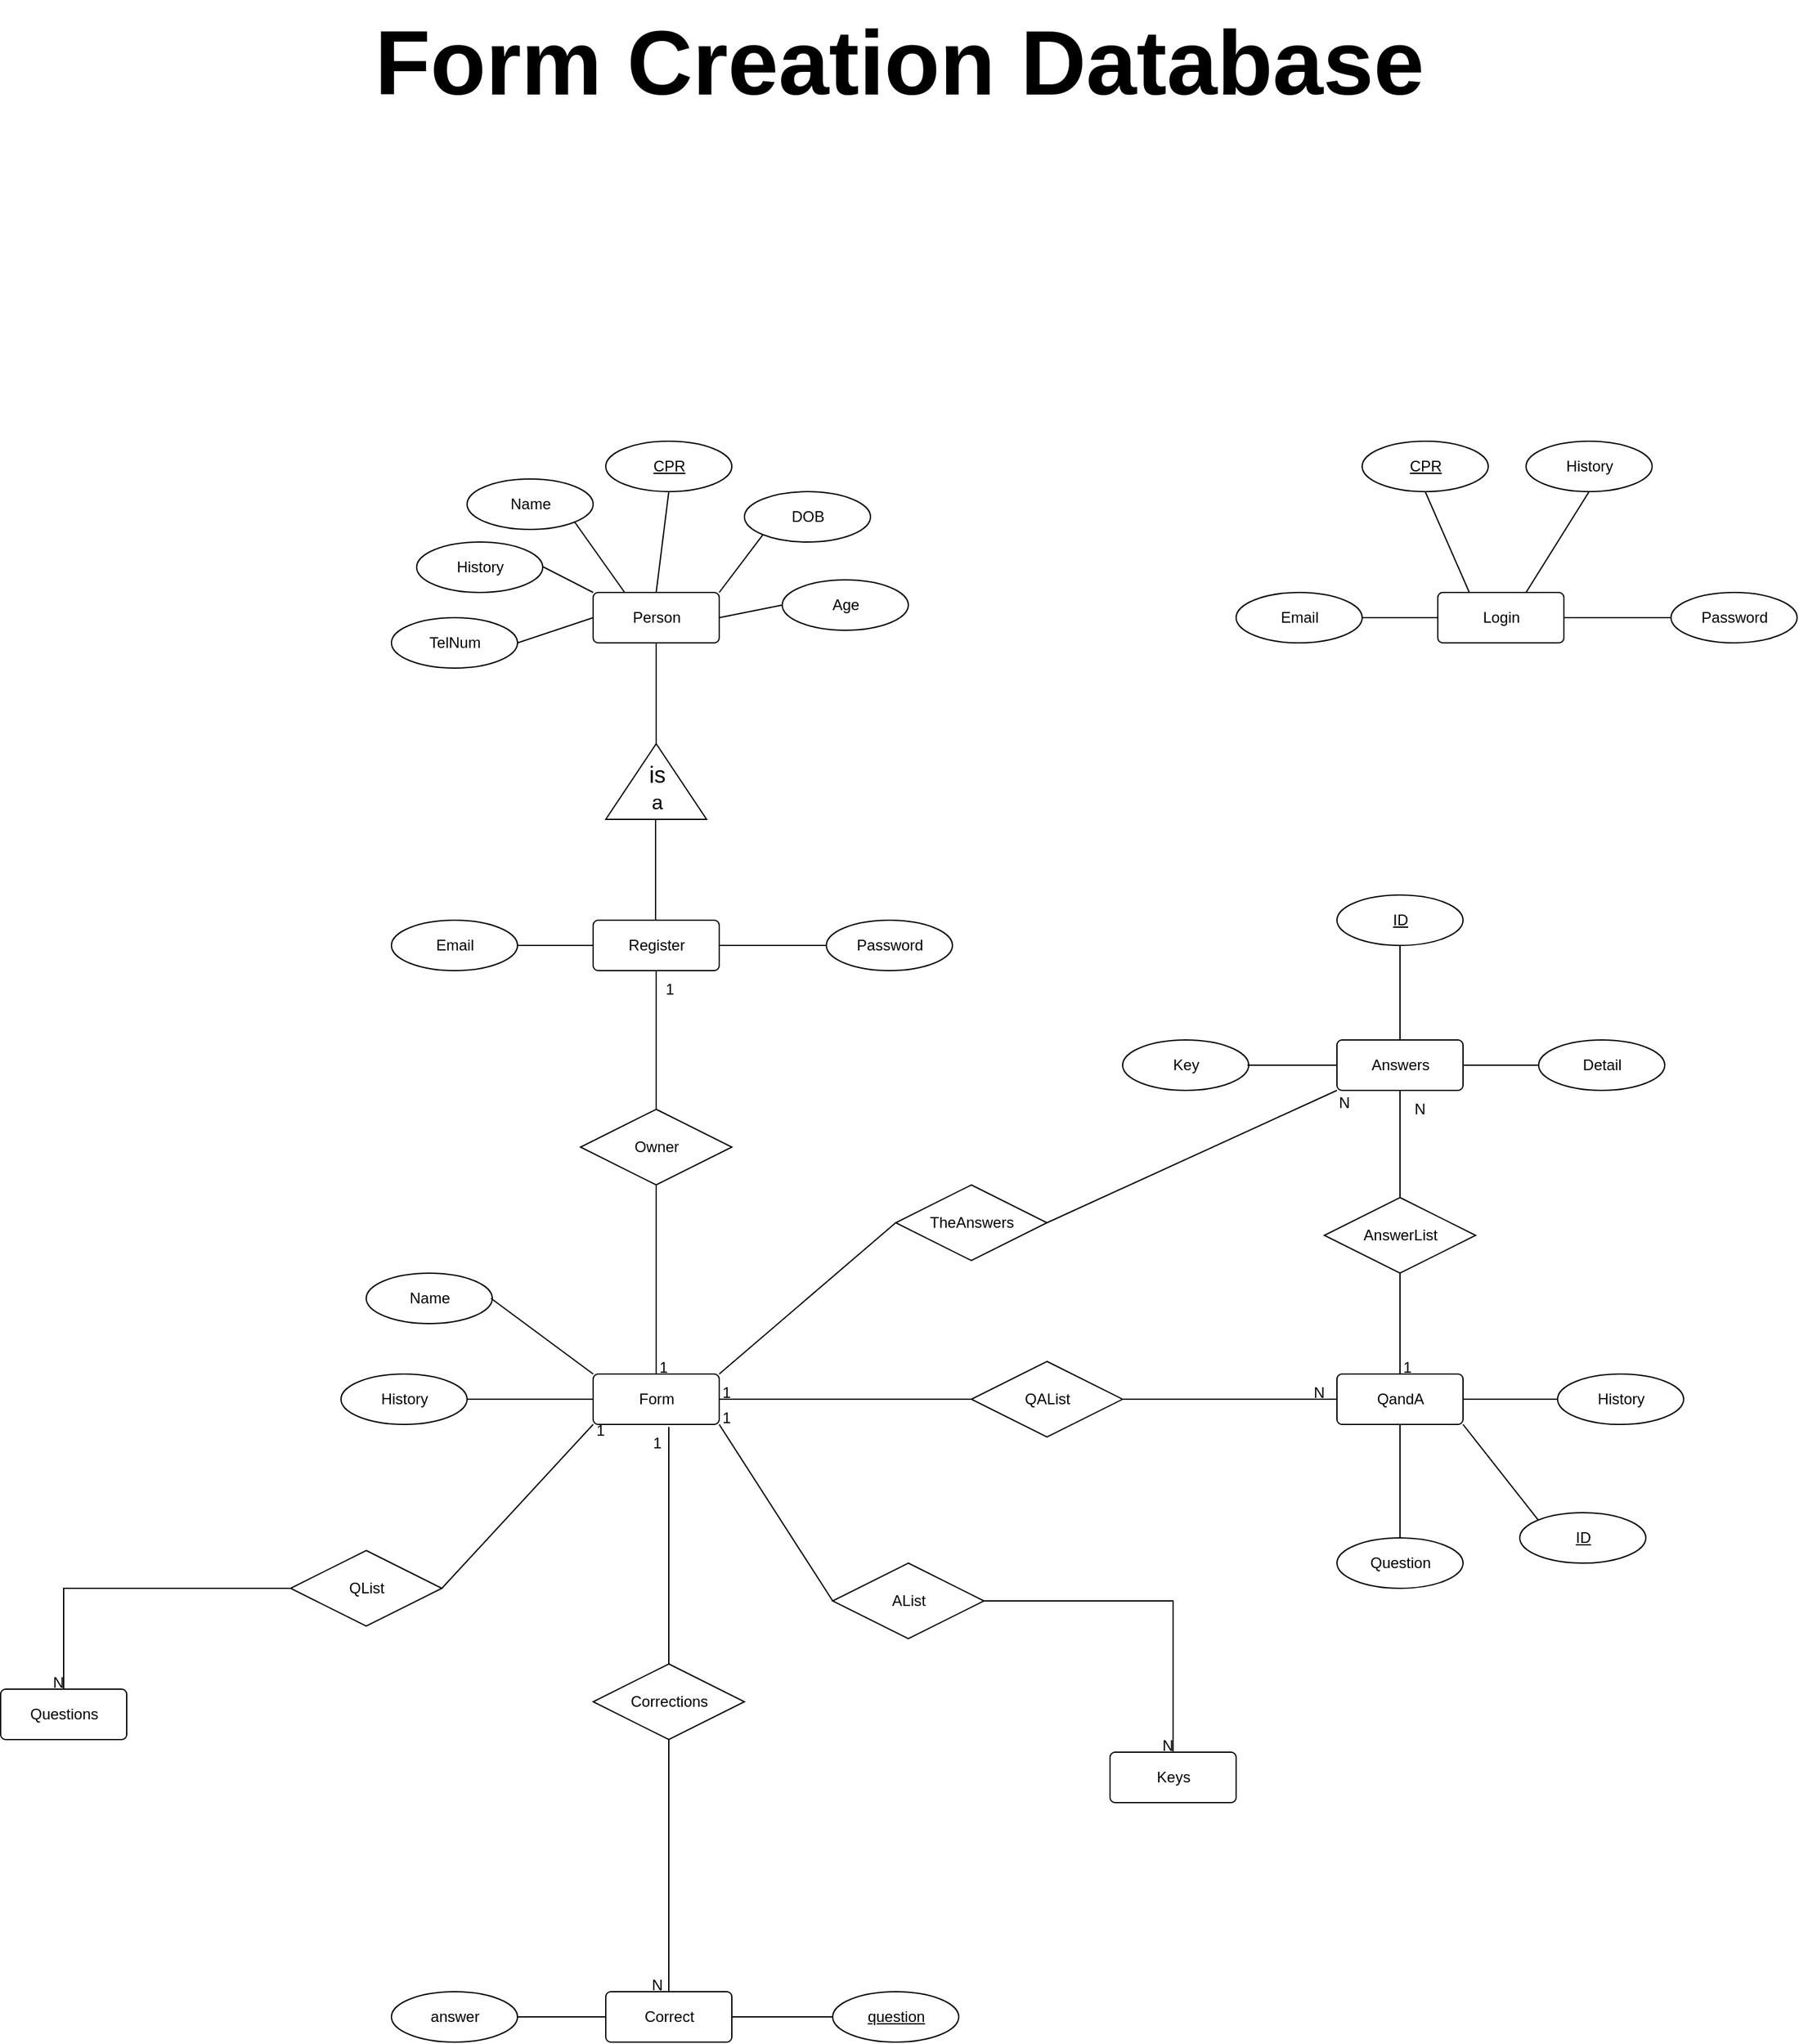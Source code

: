 <mxfile version="25.0.1">
  <diagram name="Page-1" id="txDZSW4YmTm9a8Lu6rOX">
    <mxGraphModel dx="2444" dy="735" grid="1" gridSize="10" guides="1" tooltips="1" connect="1" arrows="1" fold="1" page="1" pageScale="1" pageWidth="850" pageHeight="1100" math="0" shadow="0">
      <root>
        <mxCell id="0" />
        <mxCell id="1" parent="0" />
        <mxCell id="4LPt7A7u2BAdctlP4rSh-1" value="Person" style="rounded=1;arcSize=10;whiteSpace=wrap;html=1;align=center;" vertex="1" parent="1">
          <mxGeometry x="217.5" y="510" width="100" height="40" as="geometry" />
        </mxCell>
        <mxCell id="4LPt7A7u2BAdctlP4rSh-3" value="Name" style="ellipse;whiteSpace=wrap;html=1;align=center;" vertex="1" parent="1">
          <mxGeometry x="117.5" y="420" width="100" height="40" as="geometry" />
        </mxCell>
        <mxCell id="4LPt7A7u2BAdctlP4rSh-5" value="CPR" style="ellipse;whiteSpace=wrap;html=1;align=center;fontStyle=4;" vertex="1" parent="1">
          <mxGeometry x="227.5" y="390" width="100" height="40" as="geometry" />
        </mxCell>
        <mxCell id="4LPt7A7u2BAdctlP4rSh-6" value="History" style="ellipse;whiteSpace=wrap;html=1;align=center;" vertex="1" parent="1">
          <mxGeometry x="77.5" y="470" width="100" height="40" as="geometry" />
        </mxCell>
        <mxCell id="4LPt7A7u2BAdctlP4rSh-7" value="TelNum" style="ellipse;whiteSpace=wrap;html=1;align=center;" vertex="1" parent="1">
          <mxGeometry x="57.5" y="530" width="100" height="40" as="geometry" />
        </mxCell>
        <mxCell id="4LPt7A7u2BAdctlP4rSh-8" value="Age" style="ellipse;whiteSpace=wrap;html=1;align=center;" vertex="1" parent="1">
          <mxGeometry x="367.5" y="500" width="100" height="40" as="geometry" />
        </mxCell>
        <mxCell id="4LPt7A7u2BAdctlP4rSh-9" value="DOB" style="ellipse;whiteSpace=wrap;html=1;align=center;" vertex="1" parent="1">
          <mxGeometry x="337.5" y="430" width="100" height="40" as="geometry" />
        </mxCell>
        <mxCell id="4LPt7A7u2BAdctlP4rSh-13" value="" style="endArrow=none;html=1;rounded=0;entryX=0;entryY=0;entryDx=0;entryDy=0;" edge="1" parent="1" target="4LPt7A7u2BAdctlP4rSh-1">
          <mxGeometry relative="1" as="geometry">
            <mxPoint x="177.5" y="489.5" as="sourcePoint" />
            <mxPoint x="337.5" y="489.5" as="targetPoint" />
          </mxGeometry>
        </mxCell>
        <mxCell id="4LPt7A7u2BAdctlP4rSh-14" value="" style="endArrow=none;html=1;rounded=0;entryX=0;entryY=0.5;entryDx=0;entryDy=0;exitX=1;exitY=0.5;exitDx=0;exitDy=0;" edge="1" parent="1" source="4LPt7A7u2BAdctlP4rSh-7" target="4LPt7A7u2BAdctlP4rSh-1">
          <mxGeometry relative="1" as="geometry">
            <mxPoint x="187.5" y="499.5" as="sourcePoint" />
            <mxPoint x="227.5" y="520" as="targetPoint" />
          </mxGeometry>
        </mxCell>
        <mxCell id="4LPt7A7u2BAdctlP4rSh-15" value="" style="endArrow=none;html=1;rounded=0;entryX=0.25;entryY=0;entryDx=0;entryDy=0;exitX=1;exitY=1;exitDx=0;exitDy=0;" edge="1" parent="1" source="4LPt7A7u2BAdctlP4rSh-3" target="4LPt7A7u2BAdctlP4rSh-1">
          <mxGeometry relative="1" as="geometry">
            <mxPoint x="197.5" y="509.5" as="sourcePoint" />
            <mxPoint x="237.5" y="530" as="targetPoint" />
          </mxGeometry>
        </mxCell>
        <mxCell id="4LPt7A7u2BAdctlP4rSh-16" value="" style="endArrow=none;html=1;rounded=0;entryX=0.5;entryY=0;entryDx=0;entryDy=0;exitX=0.5;exitY=1;exitDx=0;exitDy=0;" edge="1" parent="1" source="4LPt7A7u2BAdctlP4rSh-5" target="4LPt7A7u2BAdctlP4rSh-1">
          <mxGeometry relative="1" as="geometry">
            <mxPoint x="207.5" y="519.5" as="sourcePoint" />
            <mxPoint x="247.5" y="540" as="targetPoint" />
          </mxGeometry>
        </mxCell>
        <mxCell id="4LPt7A7u2BAdctlP4rSh-17" value="" style="endArrow=none;html=1;rounded=0;entryX=1;entryY=0;entryDx=0;entryDy=0;exitX=0;exitY=1;exitDx=0;exitDy=0;" edge="1" parent="1" source="4LPt7A7u2BAdctlP4rSh-9" target="4LPt7A7u2BAdctlP4rSh-1">
          <mxGeometry relative="1" as="geometry">
            <mxPoint x="217.5" y="529.5" as="sourcePoint" />
            <mxPoint x="257.5" y="550" as="targetPoint" />
          </mxGeometry>
        </mxCell>
        <mxCell id="4LPt7A7u2BAdctlP4rSh-18" value="" style="endArrow=none;html=1;rounded=0;entryX=1;entryY=0.5;entryDx=0;entryDy=0;exitX=0;exitY=0.5;exitDx=0;exitDy=0;" edge="1" parent="1" source="4LPt7A7u2BAdctlP4rSh-8" target="4LPt7A7u2BAdctlP4rSh-1">
          <mxGeometry relative="1" as="geometry">
            <mxPoint x="227.5" y="539.5" as="sourcePoint" />
            <mxPoint x="267.5" y="560" as="targetPoint" />
          </mxGeometry>
        </mxCell>
        <mxCell id="4LPt7A7u2BAdctlP4rSh-19" value="" style="triangle;whiteSpace=wrap;html=1;rotation=-90;" vertex="1" parent="1">
          <mxGeometry x="237.5" y="620" width="60" height="80" as="geometry" />
        </mxCell>
        <mxCell id="4LPt7A7u2BAdctlP4rSh-20" value="&lt;font style=&quot;font-size: 18px;&quot;&gt;is&lt;/font&gt;&lt;div&gt;&lt;font size=&quot;3&quot;&gt;a&lt;/font&gt;&lt;/div&gt;" style="text;html=1;align=center;verticalAlign=middle;resizable=0;points=[];autosize=1;strokeColor=none;fillColor=none;" vertex="1" parent="1">
          <mxGeometry x="247.5" y="640" width="40" height="50" as="geometry" />
        </mxCell>
        <mxCell id="4LPt7A7u2BAdctlP4rSh-21" value="" style="endArrow=none;html=1;rounded=0;entryX=0.5;entryY=1;entryDx=0;entryDy=0;" edge="1" parent="1" target="4LPt7A7u2BAdctlP4rSh-1">
          <mxGeometry width="50" height="50" relative="1" as="geometry">
            <mxPoint x="267.5" y="630" as="sourcePoint" />
            <mxPoint x="317.5" y="580" as="targetPoint" />
          </mxGeometry>
        </mxCell>
        <mxCell id="4LPt7A7u2BAdctlP4rSh-22" value="" style="endArrow=none;html=1;rounded=0;entryX=0.5;entryY=1;entryDx=0;entryDy=0;" edge="1" parent="1">
          <mxGeometry width="50" height="50" relative="1" as="geometry">
            <mxPoint x="267" y="770" as="sourcePoint" />
            <mxPoint x="267" y="690" as="targetPoint" />
          </mxGeometry>
        </mxCell>
        <mxCell id="4LPt7A7u2BAdctlP4rSh-23" value="Register" style="rounded=1;arcSize=10;whiteSpace=wrap;html=1;align=center;" vertex="1" parent="1">
          <mxGeometry x="217.5" y="770" width="100" height="40" as="geometry" />
        </mxCell>
        <mxCell id="4LPt7A7u2BAdctlP4rSh-24" value="Password" style="ellipse;whiteSpace=wrap;html=1;align=center;" vertex="1" parent="1">
          <mxGeometry x="402.5" y="770" width="100" height="40" as="geometry" />
        </mxCell>
        <mxCell id="4LPt7A7u2BAdctlP4rSh-25" value="Email" style="ellipse;whiteSpace=wrap;html=1;align=center;" vertex="1" parent="1">
          <mxGeometry x="57.5" y="770" width="100" height="40" as="geometry" />
        </mxCell>
        <mxCell id="4LPt7A7u2BAdctlP4rSh-26" value="" style="endArrow=none;html=1;rounded=0;" edge="1" parent="1" target="4LPt7A7u2BAdctlP4rSh-24">
          <mxGeometry width="50" height="50" relative="1" as="geometry">
            <mxPoint x="317.5" y="790" as="sourcePoint" />
            <mxPoint x="367.5" y="740" as="targetPoint" />
          </mxGeometry>
        </mxCell>
        <mxCell id="4LPt7A7u2BAdctlP4rSh-27" value="" style="endArrow=none;html=1;rounded=0;entryX=0;entryY=0.5;entryDx=0;entryDy=0;" edge="1" parent="1" target="4LPt7A7u2BAdctlP4rSh-23">
          <mxGeometry width="50" height="50" relative="1" as="geometry">
            <mxPoint x="157.5" y="790" as="sourcePoint" />
            <mxPoint x="207.5" y="740" as="targetPoint" />
          </mxGeometry>
        </mxCell>
        <mxCell id="4LPt7A7u2BAdctlP4rSh-28" value="Login" style="rounded=1;arcSize=10;whiteSpace=wrap;html=1;align=center;" vertex="1" parent="1">
          <mxGeometry x="887.5" y="510" width="100" height="40" as="geometry" />
        </mxCell>
        <mxCell id="4LPt7A7u2BAdctlP4rSh-29" value="Password" style="ellipse;whiteSpace=wrap;html=1;align=center;" vertex="1" parent="1">
          <mxGeometry x="1072.5" y="510" width="100" height="40" as="geometry" />
        </mxCell>
        <mxCell id="4LPt7A7u2BAdctlP4rSh-30" value="Email" style="ellipse;whiteSpace=wrap;html=1;align=center;" vertex="1" parent="1">
          <mxGeometry x="727.5" y="510" width="100" height="40" as="geometry" />
        </mxCell>
        <mxCell id="4LPt7A7u2BAdctlP4rSh-31" value="" style="endArrow=none;html=1;rounded=0;" edge="1" parent="1" target="4LPt7A7u2BAdctlP4rSh-29">
          <mxGeometry width="50" height="50" relative="1" as="geometry">
            <mxPoint x="987.5" y="530" as="sourcePoint" />
            <mxPoint x="1037.5" y="480" as="targetPoint" />
          </mxGeometry>
        </mxCell>
        <mxCell id="4LPt7A7u2BAdctlP4rSh-32" value="" style="endArrow=none;html=1;rounded=0;entryX=0;entryY=0.5;entryDx=0;entryDy=0;" edge="1" parent="1" target="4LPt7A7u2BAdctlP4rSh-28">
          <mxGeometry width="50" height="50" relative="1" as="geometry">
            <mxPoint x="827.5" y="530" as="sourcePoint" />
            <mxPoint x="877.5" y="480" as="targetPoint" />
          </mxGeometry>
        </mxCell>
        <mxCell id="4LPt7A7u2BAdctlP4rSh-34" value="CPR" style="ellipse;whiteSpace=wrap;html=1;align=center;fontStyle=4;" vertex="1" parent="1">
          <mxGeometry x="827.5" y="390" width="100" height="40" as="geometry" />
        </mxCell>
        <mxCell id="4LPt7A7u2BAdctlP4rSh-35" value="" style="endArrow=none;html=1;rounded=0;entryX=0.5;entryY=1;entryDx=0;entryDy=0;exitX=0.25;exitY=0;exitDx=0;exitDy=0;" edge="1" parent="1" source="4LPt7A7u2BAdctlP4rSh-28" target="4LPt7A7u2BAdctlP4rSh-34">
          <mxGeometry width="50" height="50" relative="1" as="geometry">
            <mxPoint x="937.5" y="510" as="sourcePoint" />
            <mxPoint x="987.5" y="460" as="targetPoint" />
          </mxGeometry>
        </mxCell>
        <mxCell id="4LPt7A7u2BAdctlP4rSh-36" value="History" style="ellipse;whiteSpace=wrap;html=1;align=center;" vertex="1" parent="1">
          <mxGeometry x="957.5" y="390" width="100" height="40" as="geometry" />
        </mxCell>
        <mxCell id="4LPt7A7u2BAdctlP4rSh-37" value="" style="endArrow=none;html=1;rounded=0;entryX=0.5;entryY=1;entryDx=0;entryDy=0;" edge="1" parent="1" target="4LPt7A7u2BAdctlP4rSh-36">
          <mxGeometry width="50" height="50" relative="1" as="geometry">
            <mxPoint x="957.5" y="510" as="sourcePoint" />
            <mxPoint x="1007.5" y="460" as="targetPoint" />
          </mxGeometry>
        </mxCell>
        <mxCell id="4LPt7A7u2BAdctlP4rSh-38" value="Answers" style="rounded=1;arcSize=10;whiteSpace=wrap;html=1;align=center;" vertex="1" parent="1">
          <mxGeometry x="807.5" y="865" width="100" height="40" as="geometry" />
        </mxCell>
        <mxCell id="4LPt7A7u2BAdctlP4rSh-40" value="Detail" style="ellipse;whiteSpace=wrap;html=1;align=center;" vertex="1" parent="1">
          <mxGeometry x="967.5" y="865" width="100" height="40" as="geometry" />
        </mxCell>
        <mxCell id="4LPt7A7u2BAdctlP4rSh-41" value="Key" style="ellipse;whiteSpace=wrap;html=1;align=center;" vertex="1" parent="1">
          <mxGeometry x="637.5" y="865" width="100" height="40" as="geometry" />
        </mxCell>
        <mxCell id="4LPt7A7u2BAdctlP4rSh-42" value="ID" style="ellipse;whiteSpace=wrap;html=1;align=center;fontStyle=4;" vertex="1" parent="1">
          <mxGeometry x="807.5" y="750" width="100" height="40" as="geometry" />
        </mxCell>
        <mxCell id="4LPt7A7u2BAdctlP4rSh-43" value="" style="endArrow=none;html=1;rounded=0;entryX=0.5;entryY=1;entryDx=0;entryDy=0;exitX=0.5;exitY=0;exitDx=0;exitDy=0;" edge="1" parent="1" source="4LPt7A7u2BAdctlP4rSh-38" target="4LPt7A7u2BAdctlP4rSh-42">
          <mxGeometry width="50" height="50" relative="1" as="geometry">
            <mxPoint x="852.5" y="865" as="sourcePoint" />
            <mxPoint x="902.5" y="815" as="targetPoint" />
          </mxGeometry>
        </mxCell>
        <mxCell id="4LPt7A7u2BAdctlP4rSh-44" value="" style="endArrow=none;html=1;rounded=0;entryX=0;entryY=0.5;entryDx=0;entryDy=0;exitX=0.5;exitY=0;exitDx=0;exitDy=0;" edge="1" parent="1" target="4LPt7A7u2BAdctlP4rSh-38">
          <mxGeometry width="50" height="50" relative="1" as="geometry">
            <mxPoint x="736.5" y="885" as="sourcePoint" />
            <mxPoint x="736.5" y="810" as="targetPoint" />
          </mxGeometry>
        </mxCell>
        <mxCell id="4LPt7A7u2BAdctlP4rSh-45" value="" style="endArrow=none;html=1;rounded=0;entryX=0;entryY=0.5;entryDx=0;entryDy=0;exitX=0.5;exitY=0;exitDx=0;exitDy=0;" edge="1" parent="1" target="4LPt7A7u2BAdctlP4rSh-40">
          <mxGeometry width="50" height="50" relative="1" as="geometry">
            <mxPoint x="907.5" y="885" as="sourcePoint" />
            <mxPoint x="907.5" y="810" as="targetPoint" />
          </mxGeometry>
        </mxCell>
        <mxCell id="4LPt7A7u2BAdctlP4rSh-46" value="QandA" style="rounded=1;arcSize=10;whiteSpace=wrap;html=1;align=center;" vertex="1" parent="1">
          <mxGeometry x="807.5" y="1130" width="100" height="40" as="geometry" />
        </mxCell>
        <mxCell id="4LPt7A7u2BAdctlP4rSh-47" value="AnswerList" style="shape=rhombus;perimeter=rhombusPerimeter;whiteSpace=wrap;html=1;align=center;" vertex="1" parent="1">
          <mxGeometry x="797.5" y="990" width="120" height="60" as="geometry" />
        </mxCell>
        <mxCell id="4LPt7A7u2BAdctlP4rSh-48" value="" style="endArrow=none;html=1;rounded=0;entryX=0.5;entryY=1;entryDx=0;entryDy=0;exitX=0.5;exitY=0;exitDx=0;exitDy=0;" edge="1" parent="1" source="4LPt7A7u2BAdctlP4rSh-47" target="4LPt7A7u2BAdctlP4rSh-38">
          <mxGeometry width="50" height="50" relative="1" as="geometry">
            <mxPoint x="857" y="985" as="sourcePoint" />
            <mxPoint x="857" y="910" as="targetPoint" />
          </mxGeometry>
        </mxCell>
        <mxCell id="4LPt7A7u2BAdctlP4rSh-49" value="" style="endArrow=none;html=1;rounded=0;entryX=0.5;entryY=1;entryDx=0;entryDy=0;exitX=0.5;exitY=0;exitDx=0;exitDy=0;" edge="1" parent="1" source="4LPt7A7u2BAdctlP4rSh-46" target="4LPt7A7u2BAdctlP4rSh-47">
          <mxGeometry width="50" height="50" relative="1" as="geometry">
            <mxPoint x="857" y="1130" as="sourcePoint" />
            <mxPoint x="857" y="1055" as="targetPoint" />
          </mxGeometry>
        </mxCell>
        <mxCell id="4LPt7A7u2BAdctlP4rSh-50" value="Question" style="ellipse;whiteSpace=wrap;html=1;align=center;" vertex="1" parent="1">
          <mxGeometry x="807.5" y="1260" width="100" height="40" as="geometry" />
        </mxCell>
        <mxCell id="4LPt7A7u2BAdctlP4rSh-51" value="History" style="ellipse;whiteSpace=wrap;html=1;align=center;" vertex="1" parent="1">
          <mxGeometry x="982.5" y="1130" width="100" height="40" as="geometry" />
        </mxCell>
        <mxCell id="4LPt7A7u2BAdctlP4rSh-53" value="ID" style="ellipse;whiteSpace=wrap;html=1;align=center;fontStyle=4;" vertex="1" parent="1">
          <mxGeometry x="952.5" y="1240" width="100" height="40" as="geometry" />
        </mxCell>
        <mxCell id="4LPt7A7u2BAdctlP4rSh-54" value="" style="endArrow=none;html=1;rounded=0;entryX=0.5;entryY=1;entryDx=0;entryDy=0;exitX=0.5;exitY=0;exitDx=0;exitDy=0;" edge="1" parent="1" source="4LPt7A7u2BAdctlP4rSh-50" target="4LPt7A7u2BAdctlP4rSh-46">
          <mxGeometry width="50" height="50" relative="1" as="geometry">
            <mxPoint x="857" y="1245" as="sourcePoint" />
            <mxPoint x="857" y="1170" as="targetPoint" />
          </mxGeometry>
        </mxCell>
        <mxCell id="4LPt7A7u2BAdctlP4rSh-55" value="" style="endArrow=none;html=1;rounded=0;entryX=0;entryY=0.5;entryDx=0;entryDy=0;exitX=1;exitY=0.5;exitDx=0;exitDy=0;" edge="1" parent="1" source="4LPt7A7u2BAdctlP4rSh-46" target="4LPt7A7u2BAdctlP4rSh-51">
          <mxGeometry width="50" height="50" relative="1" as="geometry">
            <mxPoint x="907.5" y="1155" as="sourcePoint" />
            <mxPoint x="907.5" y="1080" as="targetPoint" />
          </mxGeometry>
        </mxCell>
        <mxCell id="4LPt7A7u2BAdctlP4rSh-56" value="" style="endArrow=none;html=1;rounded=0;exitX=0;exitY=0;exitDx=0;exitDy=0;entryX=1;entryY=1;entryDx=0;entryDy=0;" edge="1" parent="1" source="4LPt7A7u2BAdctlP4rSh-53" target="4LPt7A7u2BAdctlP4rSh-46">
          <mxGeometry width="50" height="50" relative="1" as="geometry">
            <mxPoint x="906.5" y="1245" as="sourcePoint" />
            <mxPoint x="912.5" y="1170" as="targetPoint" />
          </mxGeometry>
        </mxCell>
        <mxCell id="4LPt7A7u2BAdctlP4rSh-57" value="Form" style="rounded=1;arcSize=10;whiteSpace=wrap;html=1;align=center;" vertex="1" parent="1">
          <mxGeometry x="217.5" y="1130" width="100" height="40" as="geometry" />
        </mxCell>
        <mxCell id="4LPt7A7u2BAdctlP4rSh-58" value="Owner" style="shape=rhombus;perimeter=rhombusPerimeter;whiteSpace=wrap;html=1;align=center;" vertex="1" parent="1">
          <mxGeometry x="207.5" y="920" width="120" height="60" as="geometry" />
        </mxCell>
        <mxCell id="4LPt7A7u2BAdctlP4rSh-59" value="" style="endArrow=none;html=1;rounded=0;entryX=0.5;entryY=1;entryDx=0;entryDy=0;" edge="1" parent="1" target="4LPt7A7u2BAdctlP4rSh-23">
          <mxGeometry width="50" height="50" relative="1" as="geometry">
            <mxPoint x="267.5" y="920" as="sourcePoint" />
            <mxPoint x="267" y="845" as="targetPoint" />
          </mxGeometry>
        </mxCell>
        <mxCell id="4LPt7A7u2BAdctlP4rSh-60" value="" style="endArrow=none;html=1;rounded=0;entryX=0.5;entryY=1;entryDx=0;entryDy=0;exitX=0.5;exitY=0;exitDx=0;exitDy=0;" edge="1" parent="1" source="4LPt7A7u2BAdctlP4rSh-57" target="4LPt7A7u2BAdctlP4rSh-58">
          <mxGeometry width="50" height="50" relative="1" as="geometry">
            <mxPoint x="267" y="1130" as="sourcePoint" />
            <mxPoint x="267" y="1055" as="targetPoint" />
          </mxGeometry>
        </mxCell>
        <mxCell id="4LPt7A7u2BAdctlP4rSh-61" value="History" style="ellipse;whiteSpace=wrap;html=1;align=center;" vertex="1" parent="1">
          <mxGeometry x="17.5" y="1130" width="100" height="40" as="geometry" />
        </mxCell>
        <mxCell id="4LPt7A7u2BAdctlP4rSh-62" value="Name" style="ellipse;whiteSpace=wrap;html=1;align=center;" vertex="1" parent="1">
          <mxGeometry x="37.5" y="1050" width="100" height="40" as="geometry" />
        </mxCell>
        <mxCell id="4LPt7A7u2BAdctlP4rSh-63" value="" style="endArrow=none;html=1;rounded=0;entryX=0.5;entryY=1;entryDx=0;entryDy=0;exitX=0;exitY=0;exitDx=0;exitDy=0;" edge="1" parent="1" source="4LPt7A7u2BAdctlP4rSh-57">
          <mxGeometry width="50" height="50" relative="1" as="geometry">
            <mxPoint x="136.5" y="1145" as="sourcePoint" />
            <mxPoint x="136.5" y="1070" as="targetPoint" />
          </mxGeometry>
        </mxCell>
        <mxCell id="4LPt7A7u2BAdctlP4rSh-64" value="" style="endArrow=none;html=1;rounded=0;entryX=0;entryY=0.5;entryDx=0;entryDy=0;exitX=1;exitY=0.5;exitDx=0;exitDy=0;" edge="1" parent="1" source="4LPt7A7u2BAdctlP4rSh-61" target="4LPt7A7u2BAdctlP4rSh-57">
          <mxGeometry width="50" height="50" relative="1" as="geometry">
            <mxPoint x="136.5" y="1195" as="sourcePoint" />
            <mxPoint x="136.5" y="1120" as="targetPoint" />
          </mxGeometry>
        </mxCell>
        <mxCell id="4LPt7A7u2BAdctlP4rSh-65" value="Correct" style="rounded=1;arcSize=10;whiteSpace=wrap;html=1;align=center;" vertex="1" parent="1">
          <mxGeometry x="227.5" y="1620" width="100" height="40" as="geometry" />
        </mxCell>
        <mxCell id="4LPt7A7u2BAdctlP4rSh-66" value="answer" style="ellipse;whiteSpace=wrap;html=1;align=center;" vertex="1" parent="1">
          <mxGeometry x="57.5" y="1620" width="100" height="40" as="geometry" />
        </mxCell>
        <mxCell id="4LPt7A7u2BAdctlP4rSh-67" value="question" style="ellipse;whiteSpace=wrap;html=1;align=center;fontStyle=4;" vertex="1" parent="1">
          <mxGeometry x="407.5" y="1620" width="100" height="40" as="geometry" />
        </mxCell>
        <mxCell id="4LPt7A7u2BAdctlP4rSh-68" value="" style="endArrow=none;html=1;rounded=0;exitX=0;exitY=0.5;exitDx=0;exitDy=0;" edge="1" parent="1" source="4LPt7A7u2BAdctlP4rSh-65">
          <mxGeometry width="50" height="50" relative="1" as="geometry">
            <mxPoint x="157.5" y="1715" as="sourcePoint" />
            <mxPoint x="157.5" y="1640" as="targetPoint" />
          </mxGeometry>
        </mxCell>
        <mxCell id="4LPt7A7u2BAdctlP4rSh-69" value="" style="endArrow=none;html=1;rounded=0;entryX=0;entryY=0.5;entryDx=0;entryDy=0;exitX=1;exitY=0.5;exitDx=0;exitDy=0;" edge="1" parent="1" source="4LPt7A7u2BAdctlP4rSh-65" target="4LPt7A7u2BAdctlP4rSh-67">
          <mxGeometry width="50" height="50" relative="1" as="geometry">
            <mxPoint x="327.5" y="1655" as="sourcePoint" />
            <mxPoint x="327.5" y="1580" as="targetPoint" />
          </mxGeometry>
        </mxCell>
        <mxCell id="4LPt7A7u2BAdctlP4rSh-70" value="Corrections" style="shape=rhombus;perimeter=rhombusPerimeter;whiteSpace=wrap;html=1;align=center;" vertex="1" parent="1">
          <mxGeometry x="217.5" y="1360" width="120" height="60" as="geometry" />
        </mxCell>
        <mxCell id="4LPt7A7u2BAdctlP4rSh-71" value="" style="endArrow=none;html=1;rounded=0;entryX=0.5;entryY=1;entryDx=0;entryDy=0;exitX=0.5;exitY=0;exitDx=0;exitDy=0;" edge="1" parent="1" source="4LPt7A7u2BAdctlP4rSh-65" target="4LPt7A7u2BAdctlP4rSh-70">
          <mxGeometry width="50" height="50" relative="1" as="geometry">
            <mxPoint x="282" y="1475" as="sourcePoint" />
            <mxPoint x="282" y="1400" as="targetPoint" />
          </mxGeometry>
        </mxCell>
        <mxCell id="4LPt7A7u2BAdctlP4rSh-72" value="" style="endArrow=none;html=1;rounded=0;entryX=0.6;entryY=1.05;entryDx=0;entryDy=0;entryPerimeter=0;exitX=0.5;exitY=0;exitDx=0;exitDy=0;" edge="1" parent="1" source="4LPt7A7u2BAdctlP4rSh-70" target="4LPt7A7u2BAdctlP4rSh-57">
          <mxGeometry width="50" height="50" relative="1" as="geometry">
            <mxPoint x="277.5" y="1330" as="sourcePoint" />
            <mxPoint x="327.5" y="1280" as="targetPoint" />
          </mxGeometry>
        </mxCell>
        <mxCell id="4LPt7A7u2BAdctlP4rSh-73" value="QAList" style="shape=rhombus;perimeter=rhombusPerimeter;whiteSpace=wrap;html=1;align=center;" vertex="1" parent="1">
          <mxGeometry x="517.5" y="1120" width="120" height="60" as="geometry" />
        </mxCell>
        <mxCell id="4LPt7A7u2BAdctlP4rSh-74" value="" style="endArrow=none;html=1;rounded=0;entryX=0;entryY=0.5;entryDx=0;entryDy=0;exitX=1;exitY=0.5;exitDx=0;exitDy=0;" edge="1" parent="1" source="4LPt7A7u2BAdctlP4rSh-57" target="4LPt7A7u2BAdctlP4rSh-73">
          <mxGeometry width="50" height="50" relative="1" as="geometry">
            <mxPoint x="316.5" y="1155" as="sourcePoint" />
            <mxPoint x="316.5" y="1080" as="targetPoint" />
          </mxGeometry>
        </mxCell>
        <mxCell id="4LPt7A7u2BAdctlP4rSh-75" value="" style="endArrow=none;html=1;rounded=0;entryX=0;entryY=0.5;entryDx=0;entryDy=0;exitX=1;exitY=0.5;exitDx=0;exitDy=0;" edge="1" parent="1" source="4LPt7A7u2BAdctlP4rSh-73" target="4LPt7A7u2BAdctlP4rSh-46">
          <mxGeometry width="50" height="50" relative="1" as="geometry">
            <mxPoint x="636.5" y="1155" as="sourcePoint" />
            <mxPoint x="636.5" y="1080" as="targetPoint" />
          </mxGeometry>
        </mxCell>
        <mxCell id="4LPt7A7u2BAdctlP4rSh-76" value="TheAnswers" style="shape=rhombus;perimeter=rhombusPerimeter;whiteSpace=wrap;html=1;align=center;" vertex="1" parent="1">
          <mxGeometry x="457.5" y="980" width="120" height="60" as="geometry" />
        </mxCell>
        <mxCell id="4LPt7A7u2BAdctlP4rSh-77" value="" style="endArrow=none;html=1;rounded=0;entryX=0;entryY=0.5;entryDx=0;entryDy=0;exitX=1;exitY=0;exitDx=0;exitDy=0;" edge="1" parent="1" source="4LPt7A7u2BAdctlP4rSh-57" target="4LPt7A7u2BAdctlP4rSh-76">
          <mxGeometry width="50" height="50" relative="1" as="geometry">
            <mxPoint x="317.5" y="1130" as="sourcePoint" />
            <mxPoint x="367.5" y="1080" as="targetPoint" />
          </mxGeometry>
        </mxCell>
        <mxCell id="4LPt7A7u2BAdctlP4rSh-78" value="" style="endArrow=none;html=1;rounded=0;entryX=0;entryY=1;entryDx=0;entryDy=0;exitX=1;exitY=0.5;exitDx=0;exitDy=0;" edge="1" parent="1" source="4LPt7A7u2BAdctlP4rSh-76" target="4LPt7A7u2BAdctlP4rSh-38">
          <mxGeometry width="50" height="50" relative="1" as="geometry">
            <mxPoint x="576.5" y="1015" as="sourcePoint" />
            <mxPoint x="576.5" y="940" as="targetPoint" />
          </mxGeometry>
        </mxCell>
        <mxCell id="4LPt7A7u2BAdctlP4rSh-79" value="Questions" style="rounded=1;arcSize=10;whiteSpace=wrap;html=1;align=center;" vertex="1" parent="1">
          <mxGeometry x="-252.5" y="1380" width="100" height="40" as="geometry" />
        </mxCell>
        <mxCell id="4LPt7A7u2BAdctlP4rSh-80" value="QList" style="shape=rhombus;perimeter=rhombusPerimeter;whiteSpace=wrap;html=1;align=center;" vertex="1" parent="1">
          <mxGeometry x="-22.5" y="1270" width="120" height="60" as="geometry" />
        </mxCell>
        <mxCell id="4LPt7A7u2BAdctlP4rSh-81" value="" style="endArrow=none;html=1;rounded=0;entryX=0;entryY=0.5;entryDx=0;entryDy=0;exitX=0.5;exitY=0;exitDx=0;exitDy=0;edgeStyle=orthogonalEdgeStyle;" edge="1" parent="1" source="4LPt7A7u2BAdctlP4rSh-79" target="4LPt7A7u2BAdctlP4rSh-80">
          <mxGeometry width="50" height="50" relative="1" as="geometry">
            <mxPoint x="-152.5" y="1375" as="sourcePoint" />
            <mxPoint x="-152.5" y="1300" as="targetPoint" />
          </mxGeometry>
        </mxCell>
        <mxCell id="4LPt7A7u2BAdctlP4rSh-82" value="" style="endArrow=none;html=1;rounded=0;entryX=0;entryY=1;entryDx=0;entryDy=0;exitX=1;exitY=0.5;exitDx=0;exitDy=0;" edge="1" parent="1" source="4LPt7A7u2BAdctlP4rSh-80" target="4LPt7A7u2BAdctlP4rSh-57">
          <mxGeometry width="50" height="50" relative="1" as="geometry">
            <mxPoint x="137.5" y="1300" as="sourcePoint" />
            <mxPoint x="97.5" y="1222.5" as="targetPoint" />
          </mxGeometry>
        </mxCell>
        <mxCell id="4LPt7A7u2BAdctlP4rSh-83" value="Keys" style="rounded=1;arcSize=10;whiteSpace=wrap;html=1;align=center;" vertex="1" parent="1">
          <mxGeometry x="627.5" y="1430" width="100" height="40" as="geometry" />
        </mxCell>
        <mxCell id="4LPt7A7u2BAdctlP4rSh-84" value="AList" style="shape=rhombus;perimeter=rhombusPerimeter;whiteSpace=wrap;html=1;align=center;" vertex="1" parent="1">
          <mxGeometry x="407.5" y="1280" width="120" height="60" as="geometry" />
        </mxCell>
        <mxCell id="4LPt7A7u2BAdctlP4rSh-85" value="" style="endArrow=none;html=1;rounded=0;entryX=1;entryY=1;entryDx=0;entryDy=0;" edge="1" parent="1" target="4LPt7A7u2BAdctlP4rSh-57">
          <mxGeometry width="50" height="50" relative="1" as="geometry">
            <mxPoint x="407.5" y="1310" as="sourcePoint" />
            <mxPoint x="407.5" y="1240" as="targetPoint" />
          </mxGeometry>
        </mxCell>
        <mxCell id="4LPt7A7u2BAdctlP4rSh-86" value="" style="endArrow=none;html=1;rounded=0;exitX=0.5;exitY=0;exitDx=0;exitDy=0;entryX=1;entryY=0.5;entryDx=0;entryDy=0;edgeStyle=orthogonalEdgeStyle;" edge="1" parent="1" source="4LPt7A7u2BAdctlP4rSh-83" target="4LPt7A7u2BAdctlP4rSh-84">
          <mxGeometry width="50" height="50" relative="1" as="geometry">
            <mxPoint x="527.5" y="1380" as="sourcePoint" />
            <mxPoint x="567.5" y="1340" as="targetPoint" />
          </mxGeometry>
        </mxCell>
        <mxCell id="4LPt7A7u2BAdctlP4rSh-87" value="N" style="text;html=1;align=center;verticalAlign=middle;resizable=0;points=[];autosize=1;strokeColor=none;fillColor=none;" vertex="1" parent="1">
          <mxGeometry x="797.5" y="900" width="30" height="30" as="geometry" />
        </mxCell>
        <mxCell id="4LPt7A7u2BAdctlP4rSh-88" value="N" style="text;html=1;align=center;verticalAlign=middle;resizable=0;points=[];autosize=1;strokeColor=none;fillColor=none;" vertex="1" parent="1">
          <mxGeometry x="857.5" y="905" width="30" height="30" as="geometry" />
        </mxCell>
        <mxCell id="4LPt7A7u2BAdctlP4rSh-89" value="N" style="text;html=1;align=center;verticalAlign=middle;resizable=0;points=[];autosize=1;strokeColor=none;fillColor=none;" vertex="1" parent="1">
          <mxGeometry x="-222.5" y="1360" width="30" height="30" as="geometry" />
        </mxCell>
        <mxCell id="4LPt7A7u2BAdctlP4rSh-90" value="N" style="text;html=1;align=center;verticalAlign=middle;resizable=0;points=[];autosize=1;strokeColor=none;fillColor=none;" vertex="1" parent="1">
          <mxGeometry x="657.5" y="1410" width="30" height="30" as="geometry" />
        </mxCell>
        <mxCell id="4LPt7A7u2BAdctlP4rSh-91" value="N" style="text;html=1;align=center;verticalAlign=middle;resizable=0;points=[];autosize=1;strokeColor=none;fillColor=none;" vertex="1" parent="1">
          <mxGeometry x="252.5" y="1600" width="30" height="30" as="geometry" />
        </mxCell>
        <mxCell id="4LPt7A7u2BAdctlP4rSh-92" value="1" style="text;html=1;align=center;verticalAlign=middle;resizable=0;points=[];autosize=1;strokeColor=none;fillColor=none;" vertex="1" parent="1">
          <mxGeometry x="262.5" y="810" width="30" height="30" as="geometry" />
        </mxCell>
        <mxCell id="4LPt7A7u2BAdctlP4rSh-95" value="1" style="text;html=1;align=center;verticalAlign=middle;resizable=0;points=[];autosize=1;strokeColor=none;fillColor=none;" vertex="1" parent="1">
          <mxGeometry x="257.5" y="1110" width="30" height="30" as="geometry" />
        </mxCell>
        <mxCell id="4LPt7A7u2BAdctlP4rSh-96" value="1" style="text;html=1;align=center;verticalAlign=middle;resizable=0;points=[];autosize=1;strokeColor=none;fillColor=none;" vertex="1" parent="1">
          <mxGeometry x="252.5" y="1170" width="30" height="30" as="geometry" />
        </mxCell>
        <mxCell id="4LPt7A7u2BAdctlP4rSh-97" value="1" style="text;html=1;align=center;verticalAlign=middle;resizable=0;points=[];autosize=1;strokeColor=none;fillColor=none;" vertex="1" parent="1">
          <mxGeometry x="207.5" y="1160" width="30" height="30" as="geometry" />
        </mxCell>
        <mxCell id="4LPt7A7u2BAdctlP4rSh-98" value="1" style="text;html=1;align=center;verticalAlign=middle;resizable=0;points=[];autosize=1;strokeColor=none;fillColor=none;" vertex="1" parent="1">
          <mxGeometry x="307.5" y="1150" width="30" height="30" as="geometry" />
        </mxCell>
        <mxCell id="4LPt7A7u2BAdctlP4rSh-99" value="1" style="text;html=1;align=center;verticalAlign=middle;resizable=0;points=[];autosize=1;strokeColor=none;fillColor=none;" vertex="1" parent="1">
          <mxGeometry x="847.5" y="1110" width="30" height="30" as="geometry" />
        </mxCell>
        <mxCell id="4LPt7A7u2BAdctlP4rSh-100" value="N" style="text;html=1;align=center;verticalAlign=middle;resizable=0;points=[];autosize=1;strokeColor=none;fillColor=none;" vertex="1" parent="1">
          <mxGeometry x="777.5" y="1130" width="30" height="30" as="geometry" />
        </mxCell>
        <mxCell id="4LPt7A7u2BAdctlP4rSh-101" value="1" style="text;html=1;align=center;verticalAlign=middle;resizable=0;points=[];autosize=1;strokeColor=none;fillColor=none;" vertex="1" parent="1">
          <mxGeometry x="307.5" y="1130" width="30" height="30" as="geometry" />
        </mxCell>
        <mxCell id="4LPt7A7u2BAdctlP4rSh-102" value="&lt;b&gt;&lt;font style=&quot;font-size: 72px;&quot;&gt;Form Creation Database&lt;/font&gt;&lt;/b&gt;" style="text;html=1;align=center;verticalAlign=middle;resizable=0;points=[];autosize=1;strokeColor=none;fillColor=none;" vertex="1" parent="1">
          <mxGeometry x="30" y="40" width="860" height="100" as="geometry" />
        </mxCell>
      </root>
    </mxGraphModel>
  </diagram>
</mxfile>
